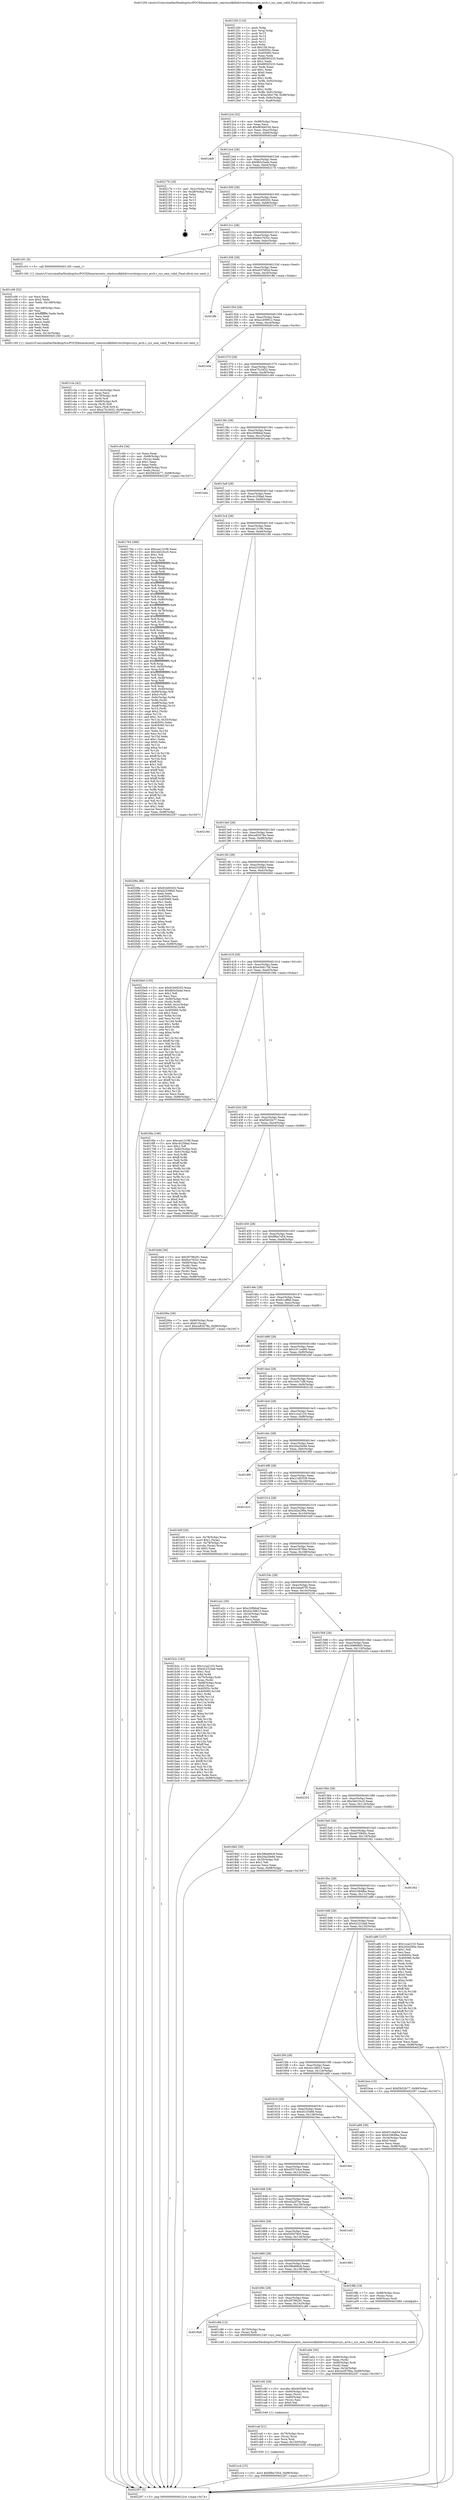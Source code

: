 digraph "0x401250" {
  label = "0x401250 (/mnt/c/Users/mathe/Desktop/tcc/POCII/binaries/extr_reactossdklibdriverslwipsrcsys_arch.c_sys_sem_valid_Final-ollvm.out::main(0))"
  labelloc = "t"
  node[shape=record]

  Entry [label="",width=0.3,height=0.3,shape=circle,fillcolor=black,style=filled]
  "0x4012c4" [label="{
     0x4012c4 [32]\l
     | [instrs]\l
     &nbsp;&nbsp;0x4012c4 \<+6\>: mov -0x98(%rbp),%eax\l
     &nbsp;&nbsp;0x4012ca \<+2\>: mov %eax,%ecx\l
     &nbsp;&nbsp;0x4012cc \<+6\>: sub $0x865b6334,%ecx\l
     &nbsp;&nbsp;0x4012d2 \<+6\>: mov %eax,-0xac(%rbp)\l
     &nbsp;&nbsp;0x4012d8 \<+6\>: mov %ecx,-0xb0(%rbp)\l
     &nbsp;&nbsp;0x4012de \<+6\>: je 0000000000401eb9 \<main+0xc69\>\l
  }"]
  "0x401eb9" [label="{
     0x401eb9\l
  }", style=dashed]
  "0x4012e4" [label="{
     0x4012e4 [28]\l
     | [instrs]\l
     &nbsp;&nbsp;0x4012e4 \<+5\>: jmp 00000000004012e9 \<main+0x99\>\l
     &nbsp;&nbsp;0x4012e9 \<+6\>: mov -0xac(%rbp),%eax\l
     &nbsp;&nbsp;0x4012ef \<+5\>: sub $0x8b5c5a4e,%eax\l
     &nbsp;&nbsp;0x4012f4 \<+6\>: mov %eax,-0xb4(%rbp)\l
     &nbsp;&nbsp;0x4012fa \<+6\>: je 000000000040217b \<main+0xf2b\>\l
  }"]
  Exit [label="",width=0.3,height=0.3,shape=circle,fillcolor=black,style=filled,peripheries=2]
  "0x40217b" [label="{
     0x40217b [18]\l
     | [instrs]\l
     &nbsp;&nbsp;0x40217b \<+3\>: mov -0x2c(%rbp),%eax\l
     &nbsp;&nbsp;0x40217e \<+4\>: lea -0x28(%rbp),%rsp\l
     &nbsp;&nbsp;0x402182 \<+1\>: pop %rbx\l
     &nbsp;&nbsp;0x402183 \<+2\>: pop %r12\l
     &nbsp;&nbsp;0x402185 \<+2\>: pop %r13\l
     &nbsp;&nbsp;0x402187 \<+2\>: pop %r14\l
     &nbsp;&nbsp;0x402189 \<+2\>: pop %r15\l
     &nbsp;&nbsp;0x40218b \<+1\>: pop %rbp\l
     &nbsp;&nbsp;0x40218c \<+1\>: ret\l
  }"]
  "0x401300" [label="{
     0x401300 [28]\l
     | [instrs]\l
     &nbsp;&nbsp;0x401300 \<+5\>: jmp 0000000000401305 \<main+0xb5\>\l
     &nbsp;&nbsp;0x401305 \<+6\>: mov -0xac(%rbp),%eax\l
     &nbsp;&nbsp;0x40130b \<+5\>: sub $0x91b00202,%eax\l
     &nbsp;&nbsp;0x401310 \<+6\>: mov %eax,-0xb8(%rbp)\l
     &nbsp;&nbsp;0x401316 \<+6\>: je 000000000040227f \<main+0x102f\>\l
  }"]
  "0x401cc4" [label="{
     0x401cc4 [15]\l
     | [instrs]\l
     &nbsp;&nbsp;0x401cc4 \<+10\>: movl $0xf9be7d54,-0x98(%rbp)\l
     &nbsp;&nbsp;0x401cce \<+5\>: jmp 0000000000402297 \<main+0x1047\>\l
  }"]
  "0x40227f" [label="{
     0x40227f\l
  }", style=dashed]
  "0x40131c" [label="{
     0x40131c [28]\l
     | [instrs]\l
     &nbsp;&nbsp;0x40131c \<+5\>: jmp 0000000000401321 \<main+0xd1\>\l
     &nbsp;&nbsp;0x401321 \<+6\>: mov -0xac(%rbp),%eax\l
     &nbsp;&nbsp;0x401327 \<+5\>: sub $0x9ce7632c,%eax\l
     &nbsp;&nbsp;0x40132c \<+6\>: mov %eax,-0xbc(%rbp)\l
     &nbsp;&nbsp;0x401332 \<+6\>: je 0000000000401c01 \<main+0x9b1\>\l
  }"]
  "0x401caf" [label="{
     0x401caf [21]\l
     | [instrs]\l
     &nbsp;&nbsp;0x401caf \<+4\>: mov -0x70(%rbp),%rcx\l
     &nbsp;&nbsp;0x401cb3 \<+3\>: mov (%rcx),%rcx\l
     &nbsp;&nbsp;0x401cb6 \<+3\>: mov %rcx,%rdi\l
     &nbsp;&nbsp;0x401cb9 \<+6\>: mov %eax,-0x150(%rbp)\l
     &nbsp;&nbsp;0x401cbf \<+5\>: call 0000000000401030 \<free@plt\>\l
     | [calls]\l
     &nbsp;&nbsp;0x401030 \{1\} (unknown)\l
  }"]
  "0x401c01" [label="{
     0x401c01 [5]\l
     | [instrs]\l
     &nbsp;&nbsp;0x401c01 \<+5\>: call 0000000000401160 \<next_i\>\l
     | [calls]\l
     &nbsp;&nbsp;0x401160 \{1\} (/mnt/c/Users/mathe/Desktop/tcc/POCII/binaries/extr_reactossdklibdriverslwipsrcsys_arch.c_sys_sem_valid_Final-ollvm.out::next_i)\l
  }"]
  "0x401338" [label="{
     0x401338 [28]\l
     | [instrs]\l
     &nbsp;&nbsp;0x401338 \<+5\>: jmp 000000000040133d \<main+0xed\>\l
     &nbsp;&nbsp;0x40133d \<+6\>: mov -0xac(%rbp),%eax\l
     &nbsp;&nbsp;0x401343 \<+5\>: sub $0xa037df2d,%eax\l
     &nbsp;&nbsp;0x401348 \<+6\>: mov %eax,-0xc0(%rbp)\l
     &nbsp;&nbsp;0x40134e \<+6\>: je 0000000000401ffe \<main+0xdae\>\l
  }"]
  "0x401c92" [label="{
     0x401c92 [29]\l
     | [instrs]\l
     &nbsp;&nbsp;0x401c92 \<+10\>: movabs $0x4030d6,%rdi\l
     &nbsp;&nbsp;0x401c9c \<+4\>: mov -0x60(%rbp),%rcx\l
     &nbsp;&nbsp;0x401ca0 \<+2\>: mov %eax,(%rcx)\l
     &nbsp;&nbsp;0x401ca2 \<+4\>: mov -0x60(%rbp),%rcx\l
     &nbsp;&nbsp;0x401ca6 \<+2\>: mov (%rcx),%esi\l
     &nbsp;&nbsp;0x401ca8 \<+2\>: mov $0x0,%al\l
     &nbsp;&nbsp;0x401caa \<+5\>: call 0000000000401040 \<printf@plt\>\l
     | [calls]\l
     &nbsp;&nbsp;0x401040 \{1\} (unknown)\l
  }"]
  "0x401ffe" [label="{
     0x401ffe\l
  }", style=dashed]
  "0x401354" [label="{
     0x401354 [28]\l
     | [instrs]\l
     &nbsp;&nbsp;0x401354 \<+5\>: jmp 0000000000401359 \<main+0x109\>\l
     &nbsp;&nbsp;0x401359 \<+6\>: mov -0xac(%rbp),%eax\l
     &nbsp;&nbsp;0x40135f \<+5\>: sub $0xa1d59812,%eax\l
     &nbsp;&nbsp;0x401364 \<+6\>: mov %eax,-0xc4(%rbp)\l
     &nbsp;&nbsp;0x40136a \<+6\>: je 0000000000401e5e \<main+0xc0e\>\l
  }"]
  "0x4016b8" [label="{
     0x4016b8\l
  }", style=dashed]
  "0x401e5e" [label="{
     0x401e5e\l
  }", style=dashed]
  "0x401370" [label="{
     0x401370 [28]\l
     | [instrs]\l
     &nbsp;&nbsp;0x401370 \<+5\>: jmp 0000000000401375 \<main+0x125\>\l
     &nbsp;&nbsp;0x401375 \<+6\>: mov -0xac(%rbp),%eax\l
     &nbsp;&nbsp;0x40137b \<+5\>: sub $0xa75c3d32,%eax\l
     &nbsp;&nbsp;0x401380 \<+6\>: mov %eax,-0xc8(%rbp)\l
     &nbsp;&nbsp;0x401386 \<+6\>: je 0000000000401c64 \<main+0xa14\>\l
  }"]
  "0x401c86" [label="{
     0x401c86 [12]\l
     | [instrs]\l
     &nbsp;&nbsp;0x401c86 \<+4\>: mov -0x70(%rbp),%rax\l
     &nbsp;&nbsp;0x401c8a \<+3\>: mov (%rax),%rdi\l
     &nbsp;&nbsp;0x401c8d \<+5\>: call 0000000000401240 \<sys_sem_valid\>\l
     | [calls]\l
     &nbsp;&nbsp;0x401240 \{1\} (/mnt/c/Users/mathe/Desktop/tcc/POCII/binaries/extr_reactossdklibdriverslwipsrcsys_arch.c_sys_sem_valid_Final-ollvm.out::sys_sem_valid)\l
  }"]
  "0x401c64" [label="{
     0x401c64 [34]\l
     | [instrs]\l
     &nbsp;&nbsp;0x401c64 \<+2\>: xor %eax,%eax\l
     &nbsp;&nbsp;0x401c66 \<+4\>: mov -0x68(%rbp),%rcx\l
     &nbsp;&nbsp;0x401c6a \<+2\>: mov (%rcx),%edx\l
     &nbsp;&nbsp;0x401c6c \<+3\>: sub $0x1,%eax\l
     &nbsp;&nbsp;0x401c6f \<+2\>: sub %eax,%edx\l
     &nbsp;&nbsp;0x401c71 \<+4\>: mov -0x68(%rbp),%rcx\l
     &nbsp;&nbsp;0x401c75 \<+2\>: mov %edx,(%rcx)\l
     &nbsp;&nbsp;0x401c77 \<+10\>: movl $0xf3b52b77,-0x98(%rbp)\l
     &nbsp;&nbsp;0x401c81 \<+5\>: jmp 0000000000402297 \<main+0x1047\>\l
  }"]
  "0x40138c" [label="{
     0x40138c [28]\l
     | [instrs]\l
     &nbsp;&nbsp;0x40138c \<+5\>: jmp 0000000000401391 \<main+0x141\>\l
     &nbsp;&nbsp;0x401391 \<+6\>: mov -0xac(%rbp),%eax\l
     &nbsp;&nbsp;0x401397 \<+5\>: sub $0xc30fb6af,%eax\l
     &nbsp;&nbsp;0x40139c \<+6\>: mov %eax,-0xcc(%rbp)\l
     &nbsp;&nbsp;0x4013a2 \<+6\>: je 0000000000401a4a \<main+0x7fa\>\l
  }"]
  "0x401c3a" [label="{
     0x401c3a [42]\l
     | [instrs]\l
     &nbsp;&nbsp;0x401c3a \<+6\>: mov -0x14c(%rbp),%ecx\l
     &nbsp;&nbsp;0x401c40 \<+3\>: imul %eax,%ecx\l
     &nbsp;&nbsp;0x401c43 \<+4\>: mov -0x70(%rbp),%r8\l
     &nbsp;&nbsp;0x401c47 \<+3\>: mov (%r8),%r8\l
     &nbsp;&nbsp;0x401c4a \<+4\>: mov -0x68(%rbp),%r9\l
     &nbsp;&nbsp;0x401c4e \<+3\>: movslq (%r9),%r9\l
     &nbsp;&nbsp;0x401c51 \<+4\>: mov %ecx,(%r8,%r9,4)\l
     &nbsp;&nbsp;0x401c55 \<+10\>: movl $0xa75c3d32,-0x98(%rbp)\l
     &nbsp;&nbsp;0x401c5f \<+5\>: jmp 0000000000402297 \<main+0x1047\>\l
  }"]
  "0x401a4a" [label="{
     0x401a4a\l
  }", style=dashed]
  "0x4013a8" [label="{
     0x4013a8 [28]\l
     | [instrs]\l
     &nbsp;&nbsp;0x4013a8 \<+5\>: jmp 00000000004013ad \<main+0x15d\>\l
     &nbsp;&nbsp;0x4013ad \<+6\>: mov -0xac(%rbp),%eax\l
     &nbsp;&nbsp;0x4013b3 \<+5\>: sub $0xc4c258ad,%eax\l
     &nbsp;&nbsp;0x4013b8 \<+6\>: mov %eax,-0xd0(%rbp)\l
     &nbsp;&nbsp;0x4013be \<+6\>: je 0000000000401764 \<main+0x514\>\l
  }"]
  "0x401c06" [label="{
     0x401c06 [52]\l
     | [instrs]\l
     &nbsp;&nbsp;0x401c06 \<+2\>: xor %ecx,%ecx\l
     &nbsp;&nbsp;0x401c08 \<+5\>: mov $0x2,%edx\l
     &nbsp;&nbsp;0x401c0d \<+6\>: mov %edx,-0x148(%rbp)\l
     &nbsp;&nbsp;0x401c13 \<+1\>: cltd\l
     &nbsp;&nbsp;0x401c14 \<+6\>: mov -0x148(%rbp),%esi\l
     &nbsp;&nbsp;0x401c1a \<+2\>: idiv %esi\l
     &nbsp;&nbsp;0x401c1c \<+6\>: imul $0xfffffffe,%edx,%edx\l
     &nbsp;&nbsp;0x401c22 \<+2\>: mov %ecx,%edi\l
     &nbsp;&nbsp;0x401c24 \<+2\>: sub %edx,%edi\l
     &nbsp;&nbsp;0x401c26 \<+2\>: mov %ecx,%edx\l
     &nbsp;&nbsp;0x401c28 \<+3\>: sub $0x1,%edx\l
     &nbsp;&nbsp;0x401c2b \<+2\>: add %edx,%edi\l
     &nbsp;&nbsp;0x401c2d \<+2\>: sub %edi,%ecx\l
     &nbsp;&nbsp;0x401c2f \<+6\>: mov %ecx,-0x14c(%rbp)\l
     &nbsp;&nbsp;0x401c35 \<+5\>: call 0000000000401160 \<next_i\>\l
     | [calls]\l
     &nbsp;&nbsp;0x401160 \{1\} (/mnt/c/Users/mathe/Desktop/tcc/POCII/binaries/extr_reactossdklibdriverslwipsrcsys_arch.c_sys_sem_valid_Final-ollvm.out::next_i)\l
  }"]
  "0x401764" [label="{
     0x401764 [366]\l
     | [instrs]\l
     &nbsp;&nbsp;0x401764 \<+5\>: mov $0xcae13196,%eax\l
     &nbsp;&nbsp;0x401769 \<+5\>: mov $0x3dd10cc5,%ecx\l
     &nbsp;&nbsp;0x40176e \<+2\>: mov $0x1,%dl\l
     &nbsp;&nbsp;0x401770 \<+2\>: xor %esi,%esi\l
     &nbsp;&nbsp;0x401772 \<+3\>: mov %rsp,%rdi\l
     &nbsp;&nbsp;0x401775 \<+4\>: add $0xfffffffffffffff0,%rdi\l
     &nbsp;&nbsp;0x401779 \<+3\>: mov %rdi,%rsp\l
     &nbsp;&nbsp;0x40177c \<+7\>: mov %rdi,-0x90(%rbp)\l
     &nbsp;&nbsp;0x401783 \<+3\>: mov %rsp,%rdi\l
     &nbsp;&nbsp;0x401786 \<+4\>: add $0xfffffffffffffff0,%rdi\l
     &nbsp;&nbsp;0x40178a \<+3\>: mov %rdi,%rsp\l
     &nbsp;&nbsp;0x40178d \<+3\>: mov %rsp,%r8\l
     &nbsp;&nbsp;0x401790 \<+4\>: add $0xfffffffffffffff0,%r8\l
     &nbsp;&nbsp;0x401794 \<+3\>: mov %r8,%rsp\l
     &nbsp;&nbsp;0x401797 \<+7\>: mov %r8,-0x88(%rbp)\l
     &nbsp;&nbsp;0x40179e \<+3\>: mov %rsp,%r8\l
     &nbsp;&nbsp;0x4017a1 \<+4\>: add $0xfffffffffffffff0,%r8\l
     &nbsp;&nbsp;0x4017a5 \<+3\>: mov %r8,%rsp\l
     &nbsp;&nbsp;0x4017a8 \<+4\>: mov %r8,-0x80(%rbp)\l
     &nbsp;&nbsp;0x4017ac \<+3\>: mov %rsp,%r8\l
     &nbsp;&nbsp;0x4017af \<+4\>: add $0xfffffffffffffff0,%r8\l
     &nbsp;&nbsp;0x4017b3 \<+3\>: mov %r8,%rsp\l
     &nbsp;&nbsp;0x4017b6 \<+4\>: mov %r8,-0x78(%rbp)\l
     &nbsp;&nbsp;0x4017ba \<+3\>: mov %rsp,%r8\l
     &nbsp;&nbsp;0x4017bd \<+4\>: add $0xfffffffffffffff0,%r8\l
     &nbsp;&nbsp;0x4017c1 \<+3\>: mov %r8,%rsp\l
     &nbsp;&nbsp;0x4017c4 \<+4\>: mov %r8,-0x70(%rbp)\l
     &nbsp;&nbsp;0x4017c8 \<+3\>: mov %rsp,%r8\l
     &nbsp;&nbsp;0x4017cb \<+4\>: add $0xfffffffffffffff0,%r8\l
     &nbsp;&nbsp;0x4017cf \<+3\>: mov %r8,%rsp\l
     &nbsp;&nbsp;0x4017d2 \<+4\>: mov %r8,-0x68(%rbp)\l
     &nbsp;&nbsp;0x4017d6 \<+3\>: mov %rsp,%r8\l
     &nbsp;&nbsp;0x4017d9 \<+4\>: add $0xfffffffffffffff0,%r8\l
     &nbsp;&nbsp;0x4017dd \<+3\>: mov %r8,%rsp\l
     &nbsp;&nbsp;0x4017e0 \<+4\>: mov %r8,-0x60(%rbp)\l
     &nbsp;&nbsp;0x4017e4 \<+3\>: mov %rsp,%r8\l
     &nbsp;&nbsp;0x4017e7 \<+4\>: add $0xfffffffffffffff0,%r8\l
     &nbsp;&nbsp;0x4017eb \<+3\>: mov %r8,%rsp\l
     &nbsp;&nbsp;0x4017ee \<+4\>: mov %r8,-0x58(%rbp)\l
     &nbsp;&nbsp;0x4017f2 \<+3\>: mov %rsp,%r8\l
     &nbsp;&nbsp;0x4017f5 \<+4\>: add $0xfffffffffffffff0,%r8\l
     &nbsp;&nbsp;0x4017f9 \<+3\>: mov %r8,%rsp\l
     &nbsp;&nbsp;0x4017fc \<+4\>: mov %r8,-0x50(%rbp)\l
     &nbsp;&nbsp;0x401800 \<+3\>: mov %rsp,%r8\l
     &nbsp;&nbsp;0x401803 \<+4\>: add $0xfffffffffffffff0,%r8\l
     &nbsp;&nbsp;0x401807 \<+3\>: mov %r8,%rsp\l
     &nbsp;&nbsp;0x40180a \<+4\>: mov %r8,-0x48(%rbp)\l
     &nbsp;&nbsp;0x40180e \<+3\>: mov %rsp,%r8\l
     &nbsp;&nbsp;0x401811 \<+4\>: add $0xfffffffffffffff0,%r8\l
     &nbsp;&nbsp;0x401815 \<+3\>: mov %r8,%rsp\l
     &nbsp;&nbsp;0x401818 \<+4\>: mov %r8,-0x40(%rbp)\l
     &nbsp;&nbsp;0x40181c \<+7\>: mov -0x90(%rbp),%r8\l
     &nbsp;&nbsp;0x401823 \<+7\>: movl $0x0,(%r8)\l
     &nbsp;&nbsp;0x40182a \<+7\>: mov -0x9c(%rbp),%r9d\l
     &nbsp;&nbsp;0x401831 \<+3\>: mov %r9d,(%rdi)\l
     &nbsp;&nbsp;0x401834 \<+7\>: mov -0x88(%rbp),%r8\l
     &nbsp;&nbsp;0x40183b \<+7\>: mov -0xa8(%rbp),%r10\l
     &nbsp;&nbsp;0x401842 \<+3\>: mov %r10,(%r8)\l
     &nbsp;&nbsp;0x401845 \<+3\>: cmpl $0x2,(%rdi)\l
     &nbsp;&nbsp;0x401848 \<+4\>: setne %r11b\l
     &nbsp;&nbsp;0x40184c \<+4\>: and $0x1,%r11b\l
     &nbsp;&nbsp;0x401850 \<+4\>: mov %r11b,-0x35(%rbp)\l
     &nbsp;&nbsp;0x401854 \<+7\>: mov 0x40505c,%ebx\l
     &nbsp;&nbsp;0x40185b \<+8\>: mov 0x405060,%r14d\l
     &nbsp;&nbsp;0x401863 \<+3\>: sub $0x1,%esi\l
     &nbsp;&nbsp;0x401866 \<+3\>: mov %ebx,%r15d\l
     &nbsp;&nbsp;0x401869 \<+3\>: add %esi,%r15d\l
     &nbsp;&nbsp;0x40186c \<+4\>: imul %r15d,%ebx\l
     &nbsp;&nbsp;0x401870 \<+3\>: and $0x1,%ebx\l
     &nbsp;&nbsp;0x401873 \<+3\>: cmp $0x0,%ebx\l
     &nbsp;&nbsp;0x401876 \<+4\>: sete %r11b\l
     &nbsp;&nbsp;0x40187a \<+4\>: cmp $0xa,%r14d\l
     &nbsp;&nbsp;0x40187e \<+4\>: setl %r12b\l
     &nbsp;&nbsp;0x401882 \<+3\>: mov %r11b,%r13b\l
     &nbsp;&nbsp;0x401885 \<+4\>: xor $0xff,%r13b\l
     &nbsp;&nbsp;0x401889 \<+3\>: mov %r12b,%sil\l
     &nbsp;&nbsp;0x40188c \<+4\>: xor $0xff,%sil\l
     &nbsp;&nbsp;0x401890 \<+3\>: xor $0x1,%dl\l
     &nbsp;&nbsp;0x401893 \<+3\>: mov %r13b,%dil\l
     &nbsp;&nbsp;0x401896 \<+4\>: and $0xff,%dil\l
     &nbsp;&nbsp;0x40189a \<+3\>: and %dl,%r11b\l
     &nbsp;&nbsp;0x40189d \<+3\>: mov %sil,%r8b\l
     &nbsp;&nbsp;0x4018a0 \<+4\>: and $0xff,%r8b\l
     &nbsp;&nbsp;0x4018a4 \<+3\>: and %dl,%r12b\l
     &nbsp;&nbsp;0x4018a7 \<+3\>: or %r11b,%dil\l
     &nbsp;&nbsp;0x4018aa \<+3\>: or %r12b,%r8b\l
     &nbsp;&nbsp;0x4018ad \<+3\>: xor %r8b,%dil\l
     &nbsp;&nbsp;0x4018b0 \<+3\>: or %sil,%r13b\l
     &nbsp;&nbsp;0x4018b3 \<+4\>: xor $0xff,%r13b\l
     &nbsp;&nbsp;0x4018b7 \<+3\>: or $0x1,%dl\l
     &nbsp;&nbsp;0x4018ba \<+3\>: and %dl,%r13b\l
     &nbsp;&nbsp;0x4018bd \<+3\>: or %r13b,%dil\l
     &nbsp;&nbsp;0x4018c0 \<+4\>: test $0x1,%dil\l
     &nbsp;&nbsp;0x4018c4 \<+3\>: cmovne %ecx,%eax\l
     &nbsp;&nbsp;0x4018c7 \<+6\>: mov %eax,-0x98(%rbp)\l
     &nbsp;&nbsp;0x4018cd \<+5\>: jmp 0000000000402297 \<main+0x1047\>\l
  }"]
  "0x4013c4" [label="{
     0x4013c4 [28]\l
     | [instrs]\l
     &nbsp;&nbsp;0x4013c4 \<+5\>: jmp 00000000004013c9 \<main+0x179\>\l
     &nbsp;&nbsp;0x4013c9 \<+6\>: mov -0xac(%rbp),%eax\l
     &nbsp;&nbsp;0x4013cf \<+5\>: sub $0xcae13196,%eax\l
     &nbsp;&nbsp;0x4013d4 \<+6\>: mov %eax,-0xd4(%rbp)\l
     &nbsp;&nbsp;0x4013da \<+6\>: je 000000000040218d \<main+0xf3d\>\l
  }"]
  "0x401b2c" [label="{
     0x401b2c [162]\l
     | [instrs]\l
     &nbsp;&nbsp;0x401b2c \<+5\>: mov $0x1cca2153,%ecx\l
     &nbsp;&nbsp;0x401b31 \<+5\>: mov $0x42231ba9,%edx\l
     &nbsp;&nbsp;0x401b36 \<+3\>: mov $0x1,%sil\l
     &nbsp;&nbsp;0x401b39 \<+3\>: xor %r8d,%r8d\l
     &nbsp;&nbsp;0x401b3c \<+4\>: mov -0x70(%rbp),%rdi\l
     &nbsp;&nbsp;0x401b40 \<+3\>: mov %rax,(%rdi)\l
     &nbsp;&nbsp;0x401b43 \<+4\>: mov -0x68(%rbp),%rax\l
     &nbsp;&nbsp;0x401b47 \<+6\>: movl $0x0,(%rax)\l
     &nbsp;&nbsp;0x401b4d \<+8\>: mov 0x40505c,%r9d\l
     &nbsp;&nbsp;0x401b55 \<+8\>: mov 0x405060,%r10d\l
     &nbsp;&nbsp;0x401b5d \<+4\>: sub $0x1,%r8d\l
     &nbsp;&nbsp;0x401b61 \<+3\>: mov %r9d,%r11d\l
     &nbsp;&nbsp;0x401b64 \<+3\>: add %r8d,%r11d\l
     &nbsp;&nbsp;0x401b67 \<+4\>: imul %r11d,%r9d\l
     &nbsp;&nbsp;0x401b6b \<+4\>: and $0x1,%r9d\l
     &nbsp;&nbsp;0x401b6f \<+4\>: cmp $0x0,%r9d\l
     &nbsp;&nbsp;0x401b73 \<+3\>: sete %bl\l
     &nbsp;&nbsp;0x401b76 \<+4\>: cmp $0xa,%r10d\l
     &nbsp;&nbsp;0x401b7a \<+4\>: setl %r14b\l
     &nbsp;&nbsp;0x401b7e \<+3\>: mov %bl,%r15b\l
     &nbsp;&nbsp;0x401b81 \<+4\>: xor $0xff,%r15b\l
     &nbsp;&nbsp;0x401b85 \<+3\>: mov %r14b,%r12b\l
     &nbsp;&nbsp;0x401b88 \<+4\>: xor $0xff,%r12b\l
     &nbsp;&nbsp;0x401b8c \<+4\>: xor $0x1,%sil\l
     &nbsp;&nbsp;0x401b90 \<+3\>: mov %r15b,%r13b\l
     &nbsp;&nbsp;0x401b93 \<+4\>: and $0xff,%r13b\l
     &nbsp;&nbsp;0x401b97 \<+3\>: and %sil,%bl\l
     &nbsp;&nbsp;0x401b9a \<+3\>: mov %r12b,%al\l
     &nbsp;&nbsp;0x401b9d \<+2\>: and $0xff,%al\l
     &nbsp;&nbsp;0x401b9f \<+3\>: and %sil,%r14b\l
     &nbsp;&nbsp;0x401ba2 \<+3\>: or %bl,%r13b\l
     &nbsp;&nbsp;0x401ba5 \<+3\>: or %r14b,%al\l
     &nbsp;&nbsp;0x401ba8 \<+3\>: xor %al,%r13b\l
     &nbsp;&nbsp;0x401bab \<+3\>: or %r12b,%r15b\l
     &nbsp;&nbsp;0x401bae \<+4\>: xor $0xff,%r15b\l
     &nbsp;&nbsp;0x401bb2 \<+4\>: or $0x1,%sil\l
     &nbsp;&nbsp;0x401bb6 \<+3\>: and %sil,%r15b\l
     &nbsp;&nbsp;0x401bb9 \<+3\>: or %r15b,%r13b\l
     &nbsp;&nbsp;0x401bbc \<+4\>: test $0x1,%r13b\l
     &nbsp;&nbsp;0x401bc0 \<+3\>: cmovne %edx,%ecx\l
     &nbsp;&nbsp;0x401bc3 \<+6\>: mov %ecx,-0x98(%rbp)\l
     &nbsp;&nbsp;0x401bc9 \<+5\>: jmp 0000000000402297 \<main+0x1047\>\l
  }"]
  "0x40218d" [label="{
     0x40218d\l
  }", style=dashed]
  "0x4013e0" [label="{
     0x4013e0 [28]\l
     | [instrs]\l
     &nbsp;&nbsp;0x4013e0 \<+5\>: jmp 00000000004013e5 \<main+0x195\>\l
     &nbsp;&nbsp;0x4013e5 \<+6\>: mov -0xac(%rbp),%eax\l
     &nbsp;&nbsp;0x4013eb \<+5\>: sub $0xce83478e,%eax\l
     &nbsp;&nbsp;0x4013f0 \<+6\>: mov %eax,-0xd8(%rbp)\l
     &nbsp;&nbsp;0x4013f6 \<+6\>: je 000000000040208a \<main+0xe3a\>\l
  }"]
  "0x401a0e" [label="{
     0x401a0e [30]\l
     | [instrs]\l
     &nbsp;&nbsp;0x401a0e \<+4\>: mov -0x80(%rbp),%rdi\l
     &nbsp;&nbsp;0x401a12 \<+2\>: mov %eax,(%rdi)\l
     &nbsp;&nbsp;0x401a14 \<+4\>: mov -0x80(%rbp),%rdi\l
     &nbsp;&nbsp;0x401a18 \<+2\>: mov (%rdi),%eax\l
     &nbsp;&nbsp;0x401a1a \<+3\>: mov %eax,-0x34(%rbp)\l
     &nbsp;&nbsp;0x401a1d \<+10\>: movl $0x2e2876ba,-0x98(%rbp)\l
     &nbsp;&nbsp;0x401a27 \<+5\>: jmp 0000000000402297 \<main+0x1047\>\l
  }"]
  "0x40208a" [label="{
     0x40208a [86]\l
     | [instrs]\l
     &nbsp;&nbsp;0x40208a \<+5\>: mov $0x91b00202,%eax\l
     &nbsp;&nbsp;0x40208f \<+5\>: mov $0xd233f4b5,%ecx\l
     &nbsp;&nbsp;0x402094 \<+2\>: xor %edx,%edx\l
     &nbsp;&nbsp;0x402096 \<+7\>: mov 0x40505c,%esi\l
     &nbsp;&nbsp;0x40209d \<+7\>: mov 0x405060,%edi\l
     &nbsp;&nbsp;0x4020a4 \<+3\>: sub $0x1,%edx\l
     &nbsp;&nbsp;0x4020a7 \<+3\>: mov %esi,%r8d\l
     &nbsp;&nbsp;0x4020aa \<+3\>: add %edx,%r8d\l
     &nbsp;&nbsp;0x4020ad \<+4\>: imul %r8d,%esi\l
     &nbsp;&nbsp;0x4020b1 \<+3\>: and $0x1,%esi\l
     &nbsp;&nbsp;0x4020b4 \<+3\>: cmp $0x0,%esi\l
     &nbsp;&nbsp;0x4020b7 \<+4\>: sete %r9b\l
     &nbsp;&nbsp;0x4020bb \<+3\>: cmp $0xa,%edi\l
     &nbsp;&nbsp;0x4020be \<+4\>: setl %r10b\l
     &nbsp;&nbsp;0x4020c2 \<+3\>: mov %r9b,%r11b\l
     &nbsp;&nbsp;0x4020c5 \<+3\>: and %r10b,%r11b\l
     &nbsp;&nbsp;0x4020c8 \<+3\>: xor %r10b,%r9b\l
     &nbsp;&nbsp;0x4020cb \<+3\>: or %r9b,%r11b\l
     &nbsp;&nbsp;0x4020ce \<+4\>: test $0x1,%r11b\l
     &nbsp;&nbsp;0x4020d2 \<+3\>: cmovne %ecx,%eax\l
     &nbsp;&nbsp;0x4020d5 \<+6\>: mov %eax,-0x98(%rbp)\l
     &nbsp;&nbsp;0x4020db \<+5\>: jmp 0000000000402297 \<main+0x1047\>\l
  }"]
  "0x4013fc" [label="{
     0x4013fc [28]\l
     | [instrs]\l
     &nbsp;&nbsp;0x4013fc \<+5\>: jmp 0000000000401401 \<main+0x1b1\>\l
     &nbsp;&nbsp;0x401401 \<+6\>: mov -0xac(%rbp),%eax\l
     &nbsp;&nbsp;0x401407 \<+5\>: sub $0xd233f4b5,%eax\l
     &nbsp;&nbsp;0x40140c \<+6\>: mov %eax,-0xdc(%rbp)\l
     &nbsp;&nbsp;0x401412 \<+6\>: je 00000000004020e0 \<main+0xe90\>\l
  }"]
  "0x40169c" [label="{
     0x40169c [28]\l
     | [instrs]\l
     &nbsp;&nbsp;0x40169c \<+5\>: jmp 00000000004016a1 \<main+0x451\>\l
     &nbsp;&nbsp;0x4016a1 \<+6\>: mov -0xac(%rbp),%eax\l
     &nbsp;&nbsp;0x4016a7 \<+5\>: sub $0x59796291,%eax\l
     &nbsp;&nbsp;0x4016ac \<+6\>: mov %eax,-0x13c(%rbp)\l
     &nbsp;&nbsp;0x4016b2 \<+6\>: je 0000000000401c86 \<main+0xa36\>\l
  }"]
  "0x4020e0" [label="{
     0x4020e0 [155]\l
     | [instrs]\l
     &nbsp;&nbsp;0x4020e0 \<+5\>: mov $0x91b00202,%eax\l
     &nbsp;&nbsp;0x4020e5 \<+5\>: mov $0x8b5c5a4e,%ecx\l
     &nbsp;&nbsp;0x4020ea \<+2\>: mov $0x1,%dl\l
     &nbsp;&nbsp;0x4020ec \<+2\>: xor %esi,%esi\l
     &nbsp;&nbsp;0x4020ee \<+7\>: mov -0x90(%rbp),%rdi\l
     &nbsp;&nbsp;0x4020f5 \<+3\>: mov (%rdi),%r8d\l
     &nbsp;&nbsp;0x4020f8 \<+4\>: mov %r8d,-0x2c(%rbp)\l
     &nbsp;&nbsp;0x4020fc \<+8\>: mov 0x40505c,%r8d\l
     &nbsp;&nbsp;0x402104 \<+8\>: mov 0x405060,%r9d\l
     &nbsp;&nbsp;0x40210c \<+3\>: sub $0x1,%esi\l
     &nbsp;&nbsp;0x40210f \<+3\>: mov %r8d,%r10d\l
     &nbsp;&nbsp;0x402112 \<+3\>: add %esi,%r10d\l
     &nbsp;&nbsp;0x402115 \<+4\>: imul %r10d,%r8d\l
     &nbsp;&nbsp;0x402119 \<+4\>: and $0x1,%r8d\l
     &nbsp;&nbsp;0x40211d \<+4\>: cmp $0x0,%r8d\l
     &nbsp;&nbsp;0x402121 \<+4\>: sete %r11b\l
     &nbsp;&nbsp;0x402125 \<+4\>: cmp $0xa,%r9d\l
     &nbsp;&nbsp;0x402129 \<+3\>: setl %bl\l
     &nbsp;&nbsp;0x40212c \<+3\>: mov %r11b,%r14b\l
     &nbsp;&nbsp;0x40212f \<+4\>: xor $0xff,%r14b\l
     &nbsp;&nbsp;0x402133 \<+3\>: mov %bl,%r15b\l
     &nbsp;&nbsp;0x402136 \<+4\>: xor $0xff,%r15b\l
     &nbsp;&nbsp;0x40213a \<+3\>: xor $0x1,%dl\l
     &nbsp;&nbsp;0x40213d \<+3\>: mov %r14b,%r12b\l
     &nbsp;&nbsp;0x402140 \<+4\>: and $0xff,%r12b\l
     &nbsp;&nbsp;0x402144 \<+3\>: and %dl,%r11b\l
     &nbsp;&nbsp;0x402147 \<+3\>: mov %r15b,%r13b\l
     &nbsp;&nbsp;0x40214a \<+4\>: and $0xff,%r13b\l
     &nbsp;&nbsp;0x40214e \<+2\>: and %dl,%bl\l
     &nbsp;&nbsp;0x402150 \<+3\>: or %r11b,%r12b\l
     &nbsp;&nbsp;0x402153 \<+3\>: or %bl,%r13b\l
     &nbsp;&nbsp;0x402156 \<+3\>: xor %r13b,%r12b\l
     &nbsp;&nbsp;0x402159 \<+3\>: or %r15b,%r14b\l
     &nbsp;&nbsp;0x40215c \<+4\>: xor $0xff,%r14b\l
     &nbsp;&nbsp;0x402160 \<+3\>: or $0x1,%dl\l
     &nbsp;&nbsp;0x402163 \<+3\>: and %dl,%r14b\l
     &nbsp;&nbsp;0x402166 \<+3\>: or %r14b,%r12b\l
     &nbsp;&nbsp;0x402169 \<+4\>: test $0x1,%r12b\l
     &nbsp;&nbsp;0x40216d \<+3\>: cmovne %ecx,%eax\l
     &nbsp;&nbsp;0x402170 \<+6\>: mov %eax,-0x98(%rbp)\l
     &nbsp;&nbsp;0x402176 \<+5\>: jmp 0000000000402297 \<main+0x1047\>\l
  }"]
  "0x401418" [label="{
     0x401418 [28]\l
     | [instrs]\l
     &nbsp;&nbsp;0x401418 \<+5\>: jmp 000000000040141d \<main+0x1cd\>\l
     &nbsp;&nbsp;0x40141d \<+6\>: mov -0xac(%rbp),%eax\l
     &nbsp;&nbsp;0x401423 \<+5\>: sub $0xe3d417fd,%eax\l
     &nbsp;&nbsp;0x401428 \<+6\>: mov %eax,-0xe0(%rbp)\l
     &nbsp;&nbsp;0x40142e \<+6\>: je 00000000004016fa \<main+0x4aa\>\l
  }"]
  "0x4019fb" [label="{
     0x4019fb [19]\l
     | [instrs]\l
     &nbsp;&nbsp;0x4019fb \<+7\>: mov -0x88(%rbp),%rax\l
     &nbsp;&nbsp;0x401a02 \<+3\>: mov (%rax),%rax\l
     &nbsp;&nbsp;0x401a05 \<+4\>: mov 0x8(%rax),%rdi\l
     &nbsp;&nbsp;0x401a09 \<+5\>: call 0000000000401060 \<atoi@plt\>\l
     | [calls]\l
     &nbsp;&nbsp;0x401060 \{1\} (unknown)\l
  }"]
  "0x4016fa" [label="{
     0x4016fa [106]\l
     | [instrs]\l
     &nbsp;&nbsp;0x4016fa \<+5\>: mov $0xcae13196,%eax\l
     &nbsp;&nbsp;0x4016ff \<+5\>: mov $0xc4c258ad,%ecx\l
     &nbsp;&nbsp;0x401704 \<+2\>: mov $0x1,%dl\l
     &nbsp;&nbsp;0x401706 \<+7\>: mov -0x92(%rbp),%sil\l
     &nbsp;&nbsp;0x40170d \<+7\>: mov -0x91(%rbp),%dil\l
     &nbsp;&nbsp;0x401714 \<+3\>: mov %sil,%r8b\l
     &nbsp;&nbsp;0x401717 \<+4\>: xor $0xff,%r8b\l
     &nbsp;&nbsp;0x40171b \<+3\>: mov %dil,%r9b\l
     &nbsp;&nbsp;0x40171e \<+4\>: xor $0xff,%r9b\l
     &nbsp;&nbsp;0x401722 \<+3\>: xor $0x0,%dl\l
     &nbsp;&nbsp;0x401725 \<+3\>: mov %r8b,%r10b\l
     &nbsp;&nbsp;0x401728 \<+4\>: and $0x0,%r10b\l
     &nbsp;&nbsp;0x40172c \<+3\>: and %dl,%sil\l
     &nbsp;&nbsp;0x40172f \<+3\>: mov %r9b,%r11b\l
     &nbsp;&nbsp;0x401732 \<+4\>: and $0x0,%r11b\l
     &nbsp;&nbsp;0x401736 \<+3\>: and %dl,%dil\l
     &nbsp;&nbsp;0x401739 \<+3\>: or %sil,%r10b\l
     &nbsp;&nbsp;0x40173c \<+3\>: or %dil,%r11b\l
     &nbsp;&nbsp;0x40173f \<+3\>: xor %r11b,%r10b\l
     &nbsp;&nbsp;0x401742 \<+3\>: or %r9b,%r8b\l
     &nbsp;&nbsp;0x401745 \<+4\>: xor $0xff,%r8b\l
     &nbsp;&nbsp;0x401749 \<+3\>: or $0x0,%dl\l
     &nbsp;&nbsp;0x40174c \<+3\>: and %dl,%r8b\l
     &nbsp;&nbsp;0x40174f \<+3\>: or %r8b,%r10b\l
     &nbsp;&nbsp;0x401752 \<+4\>: test $0x1,%r10b\l
     &nbsp;&nbsp;0x401756 \<+3\>: cmovne %ecx,%eax\l
     &nbsp;&nbsp;0x401759 \<+6\>: mov %eax,-0x98(%rbp)\l
     &nbsp;&nbsp;0x40175f \<+5\>: jmp 0000000000402297 \<main+0x1047\>\l
  }"]
  "0x401434" [label="{
     0x401434 [28]\l
     | [instrs]\l
     &nbsp;&nbsp;0x401434 \<+5\>: jmp 0000000000401439 \<main+0x1e9\>\l
     &nbsp;&nbsp;0x401439 \<+6\>: mov -0xac(%rbp),%eax\l
     &nbsp;&nbsp;0x40143f \<+5\>: sub $0xf3b52b77,%eax\l
     &nbsp;&nbsp;0x401444 \<+6\>: mov %eax,-0xe4(%rbp)\l
     &nbsp;&nbsp;0x40144a \<+6\>: je 0000000000401bdd \<main+0x98d\>\l
  }"]
  "0x402297" [label="{
     0x402297 [5]\l
     | [instrs]\l
     &nbsp;&nbsp;0x402297 \<+5\>: jmp 00000000004012c4 \<main+0x74\>\l
  }"]
  "0x401250" [label="{
     0x401250 [116]\l
     | [instrs]\l
     &nbsp;&nbsp;0x401250 \<+1\>: push %rbp\l
     &nbsp;&nbsp;0x401251 \<+3\>: mov %rsp,%rbp\l
     &nbsp;&nbsp;0x401254 \<+2\>: push %r15\l
     &nbsp;&nbsp;0x401256 \<+2\>: push %r14\l
     &nbsp;&nbsp;0x401258 \<+2\>: push %r13\l
     &nbsp;&nbsp;0x40125a \<+2\>: push %r12\l
     &nbsp;&nbsp;0x40125c \<+1\>: push %rbx\l
     &nbsp;&nbsp;0x40125d \<+7\>: sub $0x158,%rsp\l
     &nbsp;&nbsp;0x401264 \<+7\>: mov 0x40505c,%eax\l
     &nbsp;&nbsp;0x40126b \<+7\>: mov 0x405060,%ecx\l
     &nbsp;&nbsp;0x401272 \<+2\>: mov %eax,%edx\l
     &nbsp;&nbsp;0x401274 \<+6\>: add $0x89583233,%edx\l
     &nbsp;&nbsp;0x40127a \<+3\>: sub $0x1,%edx\l
     &nbsp;&nbsp;0x40127d \<+6\>: sub $0x89583233,%edx\l
     &nbsp;&nbsp;0x401283 \<+3\>: imul %edx,%eax\l
     &nbsp;&nbsp;0x401286 \<+3\>: and $0x1,%eax\l
     &nbsp;&nbsp;0x401289 \<+3\>: cmp $0x0,%eax\l
     &nbsp;&nbsp;0x40128c \<+4\>: sete %r8b\l
     &nbsp;&nbsp;0x401290 \<+4\>: and $0x1,%r8b\l
     &nbsp;&nbsp;0x401294 \<+7\>: mov %r8b,-0x92(%rbp)\l
     &nbsp;&nbsp;0x40129b \<+3\>: cmp $0xa,%ecx\l
     &nbsp;&nbsp;0x40129e \<+4\>: setl %r8b\l
     &nbsp;&nbsp;0x4012a2 \<+4\>: and $0x1,%r8b\l
     &nbsp;&nbsp;0x4012a6 \<+7\>: mov %r8b,-0x91(%rbp)\l
     &nbsp;&nbsp;0x4012ad \<+10\>: movl $0xe3d417fd,-0x98(%rbp)\l
     &nbsp;&nbsp;0x4012b7 \<+6\>: mov %edi,-0x9c(%rbp)\l
     &nbsp;&nbsp;0x4012bd \<+7\>: mov %rsi,-0xa8(%rbp)\l
  }"]
  "0x401680" [label="{
     0x401680 [28]\l
     | [instrs]\l
     &nbsp;&nbsp;0x401680 \<+5\>: jmp 0000000000401685 \<main+0x435\>\l
     &nbsp;&nbsp;0x401685 \<+6\>: mov -0xac(%rbp),%eax\l
     &nbsp;&nbsp;0x40168b \<+5\>: sub $0x58bd06c8,%eax\l
     &nbsp;&nbsp;0x401690 \<+6\>: mov %eax,-0x138(%rbp)\l
     &nbsp;&nbsp;0x401696 \<+6\>: je 00000000004019fb \<main+0x7ab\>\l
  }"]
  "0x401983" [label="{
     0x401983\l
  }", style=dashed]
  "0x401bdd" [label="{
     0x401bdd [36]\l
     | [instrs]\l
     &nbsp;&nbsp;0x401bdd \<+5\>: mov $0x59796291,%eax\l
     &nbsp;&nbsp;0x401be2 \<+5\>: mov $0x9ce7632c,%ecx\l
     &nbsp;&nbsp;0x401be7 \<+4\>: mov -0x68(%rbp),%rdx\l
     &nbsp;&nbsp;0x401beb \<+2\>: mov (%rdx),%esi\l
     &nbsp;&nbsp;0x401bed \<+4\>: mov -0x78(%rbp),%rdx\l
     &nbsp;&nbsp;0x401bf1 \<+2\>: cmp (%rdx),%esi\l
     &nbsp;&nbsp;0x401bf3 \<+3\>: cmovl %ecx,%eax\l
     &nbsp;&nbsp;0x401bf6 \<+6\>: mov %eax,-0x98(%rbp)\l
     &nbsp;&nbsp;0x401bfc \<+5\>: jmp 0000000000402297 \<main+0x1047\>\l
  }"]
  "0x401450" [label="{
     0x401450 [28]\l
     | [instrs]\l
     &nbsp;&nbsp;0x401450 \<+5\>: jmp 0000000000401455 \<main+0x205\>\l
     &nbsp;&nbsp;0x401455 \<+6\>: mov -0xac(%rbp),%eax\l
     &nbsp;&nbsp;0x40145b \<+5\>: sub $0xf9be7d54,%eax\l
     &nbsp;&nbsp;0x401460 \<+6\>: mov %eax,-0xe8(%rbp)\l
     &nbsp;&nbsp;0x401466 \<+6\>: je 000000000040206e \<main+0xe1e\>\l
  }"]
  "0x401664" [label="{
     0x401664 [28]\l
     | [instrs]\l
     &nbsp;&nbsp;0x401664 \<+5\>: jmp 0000000000401669 \<main+0x419\>\l
     &nbsp;&nbsp;0x401669 \<+6\>: mov -0xac(%rbp),%eax\l
     &nbsp;&nbsp;0x40166f \<+5\>: sub $0x505078c0,%eax\l
     &nbsp;&nbsp;0x401674 \<+6\>: mov %eax,-0x134(%rbp)\l
     &nbsp;&nbsp;0x40167a \<+6\>: je 0000000000401983 \<main+0x733\>\l
  }"]
  "0x40206e" [label="{
     0x40206e [28]\l
     | [instrs]\l
     &nbsp;&nbsp;0x40206e \<+7\>: mov -0x90(%rbp),%rax\l
     &nbsp;&nbsp;0x402075 \<+6\>: movl $0x0,(%rax)\l
     &nbsp;&nbsp;0x40207b \<+10\>: movl $0xce83478e,-0x98(%rbp)\l
     &nbsp;&nbsp;0x402085 \<+5\>: jmp 0000000000402297 \<main+0x1047\>\l
  }"]
  "0x40146c" [label="{
     0x40146c [28]\l
     | [instrs]\l
     &nbsp;&nbsp;0x40146c \<+5\>: jmp 0000000000401471 \<main+0x221\>\l
     &nbsp;&nbsp;0x401471 \<+6\>: mov -0xac(%rbp),%eax\l
     &nbsp;&nbsp;0x401477 \<+5\>: sub $0xfc1aff4d,%eax\l
     &nbsp;&nbsp;0x40147c \<+6\>: mov %eax,-0xec(%rbp)\l
     &nbsp;&nbsp;0x401482 \<+6\>: je 0000000000401e40 \<main+0xbf0\>\l
  }"]
  "0x401cd3" [label="{
     0x401cd3\l
  }", style=dashed]
  "0x401e40" [label="{
     0x401e40\l
  }", style=dashed]
  "0x401488" [label="{
     0x401488 [28]\l
     | [instrs]\l
     &nbsp;&nbsp;0x401488 \<+5\>: jmp 000000000040148d \<main+0x23d\>\l
     &nbsp;&nbsp;0x40148d \<+6\>: mov -0xac(%rbp),%eax\l
     &nbsp;&nbsp;0x401493 \<+5\>: sub $0x1011e490,%eax\l
     &nbsp;&nbsp;0x401498 \<+6\>: mov %eax,-0xf0(%rbp)\l
     &nbsp;&nbsp;0x40149e \<+6\>: je 0000000000401fef \<main+0xd9f\>\l
  }"]
  "0x401648" [label="{
     0x401648 [28]\l
     | [instrs]\l
     &nbsp;&nbsp;0x401648 \<+5\>: jmp 000000000040164d \<main+0x3fd\>\l
     &nbsp;&nbsp;0x40164d \<+6\>: mov -0xac(%rbp),%eax\l
     &nbsp;&nbsp;0x401653 \<+5\>: sub $0x45a3f7ee,%eax\l
     &nbsp;&nbsp;0x401658 \<+6\>: mov %eax,-0x130(%rbp)\l
     &nbsp;&nbsp;0x40165e \<+6\>: je 0000000000401cd3 \<main+0xa83\>\l
  }"]
  "0x401fef" [label="{
     0x401fef\l
  }", style=dashed]
  "0x4014a4" [label="{
     0x4014a4 [28]\l
     | [instrs]\l
     &nbsp;&nbsp;0x4014a4 \<+5\>: jmp 00000000004014a9 \<main+0x259\>\l
     &nbsp;&nbsp;0x4014a9 \<+6\>: mov -0xac(%rbp),%eax\l
     &nbsp;&nbsp;0x4014af \<+5\>: sub $0x10d17cf8,%eax\l
     &nbsp;&nbsp;0x4014b4 \<+6\>: mov %eax,-0xf4(%rbp)\l
     &nbsp;&nbsp;0x4014ba \<+6\>: je 00000000004021d2 \<main+0xf82\>\l
  }"]
  "0x40205a" [label="{
     0x40205a\l
  }", style=dashed]
  "0x4021d2" [label="{
     0x4021d2\l
  }", style=dashed]
  "0x4014c0" [label="{
     0x4014c0 [28]\l
     | [instrs]\l
     &nbsp;&nbsp;0x4014c0 \<+5\>: jmp 00000000004014c5 \<main+0x275\>\l
     &nbsp;&nbsp;0x4014c5 \<+6\>: mov -0xac(%rbp),%eax\l
     &nbsp;&nbsp;0x4014cb \<+5\>: sub $0x1cca2153,%eax\l
     &nbsp;&nbsp;0x4014d0 \<+6\>: mov %eax,-0xf8(%rbp)\l
     &nbsp;&nbsp;0x4014d6 \<+6\>: je 00000000004021f3 \<main+0xfa3\>\l
  }"]
  "0x40162c" [label="{
     0x40162c [28]\l
     | [instrs]\l
     &nbsp;&nbsp;0x40162c \<+5\>: jmp 0000000000401631 \<main+0x3e1\>\l
     &nbsp;&nbsp;0x401631 \<+6\>: mov -0xac(%rbp),%eax\l
     &nbsp;&nbsp;0x401637 \<+5\>: sub $0x455724ce,%eax\l
     &nbsp;&nbsp;0x40163c \<+6\>: mov %eax,-0x12c(%rbp)\l
     &nbsp;&nbsp;0x401642 \<+6\>: je 000000000040205a \<main+0xe0a\>\l
  }"]
  "0x4021f3" [label="{
     0x4021f3\l
  }", style=dashed]
  "0x4014dc" [label="{
     0x4014dc [28]\l
     | [instrs]\l
     &nbsp;&nbsp;0x4014dc \<+5\>: jmp 00000000004014e1 \<main+0x291\>\l
     &nbsp;&nbsp;0x4014e1 \<+6\>: mov -0xac(%rbp),%eax\l
     &nbsp;&nbsp;0x4014e7 \<+5\>: sub $0x20a20e9d,%eax\l
     &nbsp;&nbsp;0x4014ec \<+6\>: mov %eax,-0xfc(%rbp)\l
     &nbsp;&nbsp;0x4014f2 \<+6\>: je 00000000004018f0 \<main+0x6a0\>\l
  }"]
  "0x4019ec" [label="{
     0x4019ec\l
  }", style=dashed]
  "0x4018f0" [label="{
     0x4018f0\l
  }", style=dashed]
  "0x4014f8" [label="{
     0x4014f8 [28]\l
     | [instrs]\l
     &nbsp;&nbsp;0x4014f8 \<+5\>: jmp 00000000004014fd \<main+0x2ad\>\l
     &nbsp;&nbsp;0x4014fd \<+6\>: mov -0xac(%rbp),%eax\l
     &nbsp;&nbsp;0x401503 \<+5\>: sub $0x21df2539,%eax\l
     &nbsp;&nbsp;0x401508 \<+6\>: mov %eax,-0x100(%rbp)\l
     &nbsp;&nbsp;0x40150e \<+6\>: je 0000000000401d10 \<main+0xac0\>\l
  }"]
  "0x401610" [label="{
     0x401610 [28]\l
     | [instrs]\l
     &nbsp;&nbsp;0x401610 \<+5\>: jmp 0000000000401615 \<main+0x3c5\>\l
     &nbsp;&nbsp;0x401615 \<+6\>: mov -0xac(%rbp),%eax\l
     &nbsp;&nbsp;0x40161b \<+5\>: sub $0x451f3466,%eax\l
     &nbsp;&nbsp;0x401620 \<+6\>: mov %eax,-0x128(%rbp)\l
     &nbsp;&nbsp;0x401626 \<+6\>: je 00000000004019ec \<main+0x79c\>\l
  }"]
  "0x401d10" [label="{
     0x401d10\l
  }", style=dashed]
  "0x401514" [label="{
     0x401514 [28]\l
     | [instrs]\l
     &nbsp;&nbsp;0x401514 \<+5\>: jmp 0000000000401519 \<main+0x2c9\>\l
     &nbsp;&nbsp;0x401519 \<+6\>: mov -0xac(%rbp),%eax\l
     &nbsp;&nbsp;0x40151f \<+5\>: sub $0x2d2e290a,%eax\l
     &nbsp;&nbsp;0x401524 \<+6\>: mov %eax,-0x104(%rbp)\l
     &nbsp;&nbsp;0x40152a \<+6\>: je 0000000000401b0f \<main+0x8bf\>\l
  }"]
  "0x401a68" [label="{
     0x401a68 [30]\l
     | [instrs]\l
     &nbsp;&nbsp;0x401a68 \<+5\>: mov $0x631da654,%eax\l
     &nbsp;&nbsp;0x401a6d \<+5\>: mov $0x41664fba,%ecx\l
     &nbsp;&nbsp;0x401a72 \<+3\>: mov -0x34(%rbp),%edx\l
     &nbsp;&nbsp;0x401a75 \<+3\>: cmp $0x0,%edx\l
     &nbsp;&nbsp;0x401a78 \<+3\>: cmove %ecx,%eax\l
     &nbsp;&nbsp;0x401a7b \<+6\>: mov %eax,-0x98(%rbp)\l
     &nbsp;&nbsp;0x401a81 \<+5\>: jmp 0000000000402297 \<main+0x1047\>\l
  }"]
  "0x401b0f" [label="{
     0x401b0f [29]\l
     | [instrs]\l
     &nbsp;&nbsp;0x401b0f \<+4\>: mov -0x78(%rbp),%rax\l
     &nbsp;&nbsp;0x401b13 \<+6\>: movl $0x1,(%rax)\l
     &nbsp;&nbsp;0x401b19 \<+4\>: mov -0x78(%rbp),%rax\l
     &nbsp;&nbsp;0x401b1d \<+3\>: movslq (%rax),%rax\l
     &nbsp;&nbsp;0x401b20 \<+4\>: shl $0x2,%rax\l
     &nbsp;&nbsp;0x401b24 \<+3\>: mov %rax,%rdi\l
     &nbsp;&nbsp;0x401b27 \<+5\>: call 0000000000401050 \<malloc@plt\>\l
     | [calls]\l
     &nbsp;&nbsp;0x401050 \{1\} (unknown)\l
  }"]
  "0x401530" [label="{
     0x401530 [28]\l
     | [instrs]\l
     &nbsp;&nbsp;0x401530 \<+5\>: jmp 0000000000401535 \<main+0x2e5\>\l
     &nbsp;&nbsp;0x401535 \<+6\>: mov -0xac(%rbp),%eax\l
     &nbsp;&nbsp;0x40153b \<+5\>: sub $0x2e2876ba,%eax\l
     &nbsp;&nbsp;0x401540 \<+6\>: mov %eax,-0x108(%rbp)\l
     &nbsp;&nbsp;0x401546 \<+6\>: je 0000000000401a2c \<main+0x7dc\>\l
  }"]
  "0x4015f4" [label="{
     0x4015f4 [28]\l
     | [instrs]\l
     &nbsp;&nbsp;0x4015f4 \<+5\>: jmp 00000000004015f9 \<main+0x3a9\>\l
     &nbsp;&nbsp;0x4015f9 \<+6\>: mov -0xac(%rbp),%eax\l
     &nbsp;&nbsp;0x4015ff \<+5\>: sub $0x42c39613,%eax\l
     &nbsp;&nbsp;0x401604 \<+6\>: mov %eax,-0x124(%rbp)\l
     &nbsp;&nbsp;0x40160a \<+6\>: je 0000000000401a68 \<main+0x818\>\l
  }"]
  "0x401a2c" [label="{
     0x401a2c [30]\l
     | [instrs]\l
     &nbsp;&nbsp;0x401a2c \<+5\>: mov $0xc30fb6af,%eax\l
     &nbsp;&nbsp;0x401a31 \<+5\>: mov $0x42c39613,%ecx\l
     &nbsp;&nbsp;0x401a36 \<+3\>: mov -0x34(%rbp),%edx\l
     &nbsp;&nbsp;0x401a39 \<+3\>: cmp $0x1,%edx\l
     &nbsp;&nbsp;0x401a3c \<+3\>: cmovl %ecx,%eax\l
     &nbsp;&nbsp;0x401a3f \<+6\>: mov %eax,-0x98(%rbp)\l
     &nbsp;&nbsp;0x401a45 \<+5\>: jmp 0000000000402297 \<main+0x1047\>\l
  }"]
  "0x40154c" [label="{
     0x40154c [28]\l
     | [instrs]\l
     &nbsp;&nbsp;0x40154c \<+5\>: jmp 0000000000401551 \<main+0x301\>\l
     &nbsp;&nbsp;0x401551 \<+6\>: mov -0xac(%rbp),%eax\l
     &nbsp;&nbsp;0x401557 \<+5\>: sub $0x2eba97f5,%eax\l
     &nbsp;&nbsp;0x40155c \<+6\>: mov %eax,-0x10c(%rbp)\l
     &nbsp;&nbsp;0x401562 \<+6\>: je 0000000000402230 \<main+0xfe0\>\l
  }"]
  "0x401bce" [label="{
     0x401bce [15]\l
     | [instrs]\l
     &nbsp;&nbsp;0x401bce \<+10\>: movl $0xf3b52b77,-0x98(%rbp)\l
     &nbsp;&nbsp;0x401bd8 \<+5\>: jmp 0000000000402297 \<main+0x1047\>\l
  }"]
  "0x402230" [label="{
     0x402230\l
  }", style=dashed]
  "0x401568" [label="{
     0x401568 [28]\l
     | [instrs]\l
     &nbsp;&nbsp;0x401568 \<+5\>: jmp 000000000040156d \<main+0x31d\>\l
     &nbsp;&nbsp;0x40156d \<+6\>: mov -0xac(%rbp),%eax\l
     &nbsp;&nbsp;0x401573 \<+5\>: sub $0x349668d3,%eax\l
     &nbsp;&nbsp;0x401578 \<+6\>: mov %eax,-0x110(%rbp)\l
     &nbsp;&nbsp;0x40157e \<+6\>: je 0000000000402255 \<main+0x1005\>\l
  }"]
  "0x4015d8" [label="{
     0x4015d8 [28]\l
     | [instrs]\l
     &nbsp;&nbsp;0x4015d8 \<+5\>: jmp 00000000004015dd \<main+0x38d\>\l
     &nbsp;&nbsp;0x4015dd \<+6\>: mov -0xac(%rbp),%eax\l
     &nbsp;&nbsp;0x4015e3 \<+5\>: sub $0x42231ba9,%eax\l
     &nbsp;&nbsp;0x4015e8 \<+6\>: mov %eax,-0x120(%rbp)\l
     &nbsp;&nbsp;0x4015ee \<+6\>: je 0000000000401bce \<main+0x97e\>\l
  }"]
  "0x402255" [label="{
     0x402255\l
  }", style=dashed]
  "0x401584" [label="{
     0x401584 [28]\l
     | [instrs]\l
     &nbsp;&nbsp;0x401584 \<+5\>: jmp 0000000000401589 \<main+0x339\>\l
     &nbsp;&nbsp;0x401589 \<+6\>: mov -0xac(%rbp),%eax\l
     &nbsp;&nbsp;0x40158f \<+5\>: sub $0x3dd10cc5,%eax\l
     &nbsp;&nbsp;0x401594 \<+6\>: mov %eax,-0x114(%rbp)\l
     &nbsp;&nbsp;0x40159a \<+6\>: je 00000000004018d2 \<main+0x682\>\l
  }"]
  "0x401a86" [label="{
     0x401a86 [137]\l
     | [instrs]\l
     &nbsp;&nbsp;0x401a86 \<+5\>: mov $0x1cca2153,%eax\l
     &nbsp;&nbsp;0x401a8b \<+5\>: mov $0x2d2e290a,%ecx\l
     &nbsp;&nbsp;0x401a90 \<+2\>: mov $0x1,%dl\l
     &nbsp;&nbsp;0x401a92 \<+2\>: xor %esi,%esi\l
     &nbsp;&nbsp;0x401a94 \<+7\>: mov 0x40505c,%edi\l
     &nbsp;&nbsp;0x401a9b \<+8\>: mov 0x405060,%r8d\l
     &nbsp;&nbsp;0x401aa3 \<+3\>: sub $0x1,%esi\l
     &nbsp;&nbsp;0x401aa6 \<+3\>: mov %edi,%r9d\l
     &nbsp;&nbsp;0x401aa9 \<+3\>: add %esi,%r9d\l
     &nbsp;&nbsp;0x401aac \<+4\>: imul %r9d,%edi\l
     &nbsp;&nbsp;0x401ab0 \<+3\>: and $0x1,%edi\l
     &nbsp;&nbsp;0x401ab3 \<+3\>: cmp $0x0,%edi\l
     &nbsp;&nbsp;0x401ab6 \<+4\>: sete %r10b\l
     &nbsp;&nbsp;0x401aba \<+4\>: cmp $0xa,%r8d\l
     &nbsp;&nbsp;0x401abe \<+4\>: setl %r11b\l
     &nbsp;&nbsp;0x401ac2 \<+3\>: mov %r10b,%bl\l
     &nbsp;&nbsp;0x401ac5 \<+3\>: xor $0xff,%bl\l
     &nbsp;&nbsp;0x401ac8 \<+3\>: mov %r11b,%r14b\l
     &nbsp;&nbsp;0x401acb \<+4\>: xor $0xff,%r14b\l
     &nbsp;&nbsp;0x401acf \<+3\>: xor $0x1,%dl\l
     &nbsp;&nbsp;0x401ad2 \<+3\>: mov %bl,%r15b\l
     &nbsp;&nbsp;0x401ad5 \<+4\>: and $0xff,%r15b\l
     &nbsp;&nbsp;0x401ad9 \<+3\>: and %dl,%r10b\l
     &nbsp;&nbsp;0x401adc \<+3\>: mov %r14b,%r12b\l
     &nbsp;&nbsp;0x401adf \<+4\>: and $0xff,%r12b\l
     &nbsp;&nbsp;0x401ae3 \<+3\>: and %dl,%r11b\l
     &nbsp;&nbsp;0x401ae6 \<+3\>: or %r10b,%r15b\l
     &nbsp;&nbsp;0x401ae9 \<+3\>: or %r11b,%r12b\l
     &nbsp;&nbsp;0x401aec \<+3\>: xor %r12b,%r15b\l
     &nbsp;&nbsp;0x401aef \<+3\>: or %r14b,%bl\l
     &nbsp;&nbsp;0x401af2 \<+3\>: xor $0xff,%bl\l
     &nbsp;&nbsp;0x401af5 \<+3\>: or $0x1,%dl\l
     &nbsp;&nbsp;0x401af8 \<+2\>: and %dl,%bl\l
     &nbsp;&nbsp;0x401afa \<+3\>: or %bl,%r15b\l
     &nbsp;&nbsp;0x401afd \<+4\>: test $0x1,%r15b\l
     &nbsp;&nbsp;0x401b01 \<+3\>: cmovne %ecx,%eax\l
     &nbsp;&nbsp;0x401b04 \<+6\>: mov %eax,-0x98(%rbp)\l
     &nbsp;&nbsp;0x401b0a \<+5\>: jmp 0000000000402297 \<main+0x1047\>\l
  }"]
  "0x4018d2" [label="{
     0x4018d2 [30]\l
     | [instrs]\l
     &nbsp;&nbsp;0x4018d2 \<+5\>: mov $0x58bd06c8,%eax\l
     &nbsp;&nbsp;0x4018d7 \<+5\>: mov $0x20a20e9d,%ecx\l
     &nbsp;&nbsp;0x4018dc \<+3\>: mov -0x35(%rbp),%dl\l
     &nbsp;&nbsp;0x4018df \<+3\>: test $0x1,%dl\l
     &nbsp;&nbsp;0x4018e2 \<+3\>: cmovne %ecx,%eax\l
     &nbsp;&nbsp;0x4018e5 \<+6\>: mov %eax,-0x98(%rbp)\l
     &nbsp;&nbsp;0x4018eb \<+5\>: jmp 0000000000402297 \<main+0x1047\>\l
  }"]
  "0x4015a0" [label="{
     0x4015a0 [28]\l
     | [instrs]\l
     &nbsp;&nbsp;0x4015a0 \<+5\>: jmp 00000000004015a5 \<main+0x355\>\l
     &nbsp;&nbsp;0x4015a5 \<+6\>: mov -0xac(%rbp),%eax\l
     &nbsp;&nbsp;0x4015ab \<+5\>: sub $0x4070845c,%eax\l
     &nbsp;&nbsp;0x4015b0 \<+6\>: mov %eax,-0x118(%rbp)\l
     &nbsp;&nbsp;0x4015b6 \<+6\>: je 0000000000401f42 \<main+0xcf2\>\l
  }"]
  "0x4015bc" [label="{
     0x4015bc [28]\l
     | [instrs]\l
     &nbsp;&nbsp;0x4015bc \<+5\>: jmp 00000000004015c1 \<main+0x371\>\l
     &nbsp;&nbsp;0x4015c1 \<+6\>: mov -0xac(%rbp),%eax\l
     &nbsp;&nbsp;0x4015c7 \<+5\>: sub $0x41664fba,%eax\l
     &nbsp;&nbsp;0x4015cc \<+6\>: mov %eax,-0x11c(%rbp)\l
     &nbsp;&nbsp;0x4015d2 \<+6\>: je 0000000000401a86 \<main+0x836\>\l
  }"]
  "0x401f42" [label="{
     0x401f42\l
  }", style=dashed]
  Entry -> "0x401250" [label=" 1"]
  "0x4012c4" -> "0x401eb9" [label=" 0"]
  "0x4012c4" -> "0x4012e4" [label=" 18"]
  "0x40217b" -> Exit [label=" 1"]
  "0x4012e4" -> "0x40217b" [label=" 1"]
  "0x4012e4" -> "0x401300" [label=" 17"]
  "0x4020e0" -> "0x402297" [label=" 1"]
  "0x401300" -> "0x40227f" [label=" 0"]
  "0x401300" -> "0x40131c" [label=" 17"]
  "0x40208a" -> "0x402297" [label=" 1"]
  "0x40131c" -> "0x401c01" [label=" 1"]
  "0x40131c" -> "0x401338" [label=" 16"]
  "0x40206e" -> "0x402297" [label=" 1"]
  "0x401338" -> "0x401ffe" [label=" 0"]
  "0x401338" -> "0x401354" [label=" 16"]
  "0x401cc4" -> "0x402297" [label=" 1"]
  "0x401354" -> "0x401e5e" [label=" 0"]
  "0x401354" -> "0x401370" [label=" 16"]
  "0x401caf" -> "0x401cc4" [label=" 1"]
  "0x401370" -> "0x401c64" [label=" 1"]
  "0x401370" -> "0x40138c" [label=" 15"]
  "0x401c92" -> "0x401caf" [label=" 1"]
  "0x40138c" -> "0x401a4a" [label=" 0"]
  "0x40138c" -> "0x4013a8" [label=" 15"]
  "0x40169c" -> "0x4016b8" [label=" 0"]
  "0x4013a8" -> "0x401764" [label=" 1"]
  "0x4013a8" -> "0x4013c4" [label=" 14"]
  "0x40169c" -> "0x401c86" [label=" 1"]
  "0x4013c4" -> "0x40218d" [label=" 0"]
  "0x4013c4" -> "0x4013e0" [label=" 14"]
  "0x401c86" -> "0x401c92" [label=" 1"]
  "0x4013e0" -> "0x40208a" [label=" 1"]
  "0x4013e0" -> "0x4013fc" [label=" 13"]
  "0x401c64" -> "0x402297" [label=" 1"]
  "0x4013fc" -> "0x4020e0" [label=" 1"]
  "0x4013fc" -> "0x401418" [label=" 12"]
  "0x401c3a" -> "0x402297" [label=" 1"]
  "0x401418" -> "0x4016fa" [label=" 1"]
  "0x401418" -> "0x401434" [label=" 11"]
  "0x4016fa" -> "0x402297" [label=" 1"]
  "0x401250" -> "0x4012c4" [label=" 1"]
  "0x402297" -> "0x4012c4" [label=" 17"]
  "0x401c06" -> "0x401c3a" [label=" 1"]
  "0x401764" -> "0x402297" [label=" 1"]
  "0x401bdd" -> "0x402297" [label=" 2"]
  "0x401434" -> "0x401bdd" [label=" 2"]
  "0x401434" -> "0x401450" [label=" 9"]
  "0x401bce" -> "0x402297" [label=" 1"]
  "0x401450" -> "0x40206e" [label=" 1"]
  "0x401450" -> "0x40146c" [label=" 8"]
  "0x401b0f" -> "0x401b2c" [label=" 1"]
  "0x40146c" -> "0x401e40" [label=" 0"]
  "0x40146c" -> "0x401488" [label=" 8"]
  "0x401a86" -> "0x402297" [label=" 1"]
  "0x401488" -> "0x401fef" [label=" 0"]
  "0x401488" -> "0x4014a4" [label=" 8"]
  "0x401a2c" -> "0x402297" [label=" 1"]
  "0x4014a4" -> "0x4021d2" [label=" 0"]
  "0x4014a4" -> "0x4014c0" [label=" 8"]
  "0x401a0e" -> "0x402297" [label=" 1"]
  "0x4014c0" -> "0x4021f3" [label=" 0"]
  "0x4014c0" -> "0x4014dc" [label=" 8"]
  "0x401680" -> "0x40169c" [label=" 1"]
  "0x4014dc" -> "0x4018f0" [label=" 0"]
  "0x4014dc" -> "0x4014f8" [label=" 8"]
  "0x401680" -> "0x4019fb" [label=" 1"]
  "0x4014f8" -> "0x401d10" [label=" 0"]
  "0x4014f8" -> "0x401514" [label=" 8"]
  "0x401664" -> "0x401680" [label=" 2"]
  "0x401514" -> "0x401b0f" [label=" 1"]
  "0x401514" -> "0x401530" [label=" 7"]
  "0x401664" -> "0x401983" [label=" 0"]
  "0x401530" -> "0x401a2c" [label=" 1"]
  "0x401530" -> "0x40154c" [label=" 6"]
  "0x401648" -> "0x401664" [label=" 2"]
  "0x40154c" -> "0x402230" [label=" 0"]
  "0x40154c" -> "0x401568" [label=" 6"]
  "0x401648" -> "0x401cd3" [label=" 0"]
  "0x401568" -> "0x402255" [label=" 0"]
  "0x401568" -> "0x401584" [label=" 6"]
  "0x40162c" -> "0x401648" [label=" 2"]
  "0x401584" -> "0x4018d2" [label=" 1"]
  "0x401584" -> "0x4015a0" [label=" 5"]
  "0x4018d2" -> "0x402297" [label=" 1"]
  "0x40162c" -> "0x40205a" [label=" 0"]
  "0x4015a0" -> "0x401f42" [label=" 0"]
  "0x4015a0" -> "0x4015bc" [label=" 5"]
  "0x4019fb" -> "0x401a0e" [label=" 1"]
  "0x4015bc" -> "0x401a86" [label=" 1"]
  "0x4015bc" -> "0x4015d8" [label=" 4"]
  "0x401a68" -> "0x402297" [label=" 1"]
  "0x4015d8" -> "0x401bce" [label=" 1"]
  "0x4015d8" -> "0x4015f4" [label=" 3"]
  "0x401b2c" -> "0x402297" [label=" 1"]
  "0x4015f4" -> "0x401a68" [label=" 1"]
  "0x4015f4" -> "0x401610" [label=" 2"]
  "0x401c01" -> "0x401c06" [label=" 1"]
  "0x401610" -> "0x4019ec" [label=" 0"]
  "0x401610" -> "0x40162c" [label=" 2"]
}
